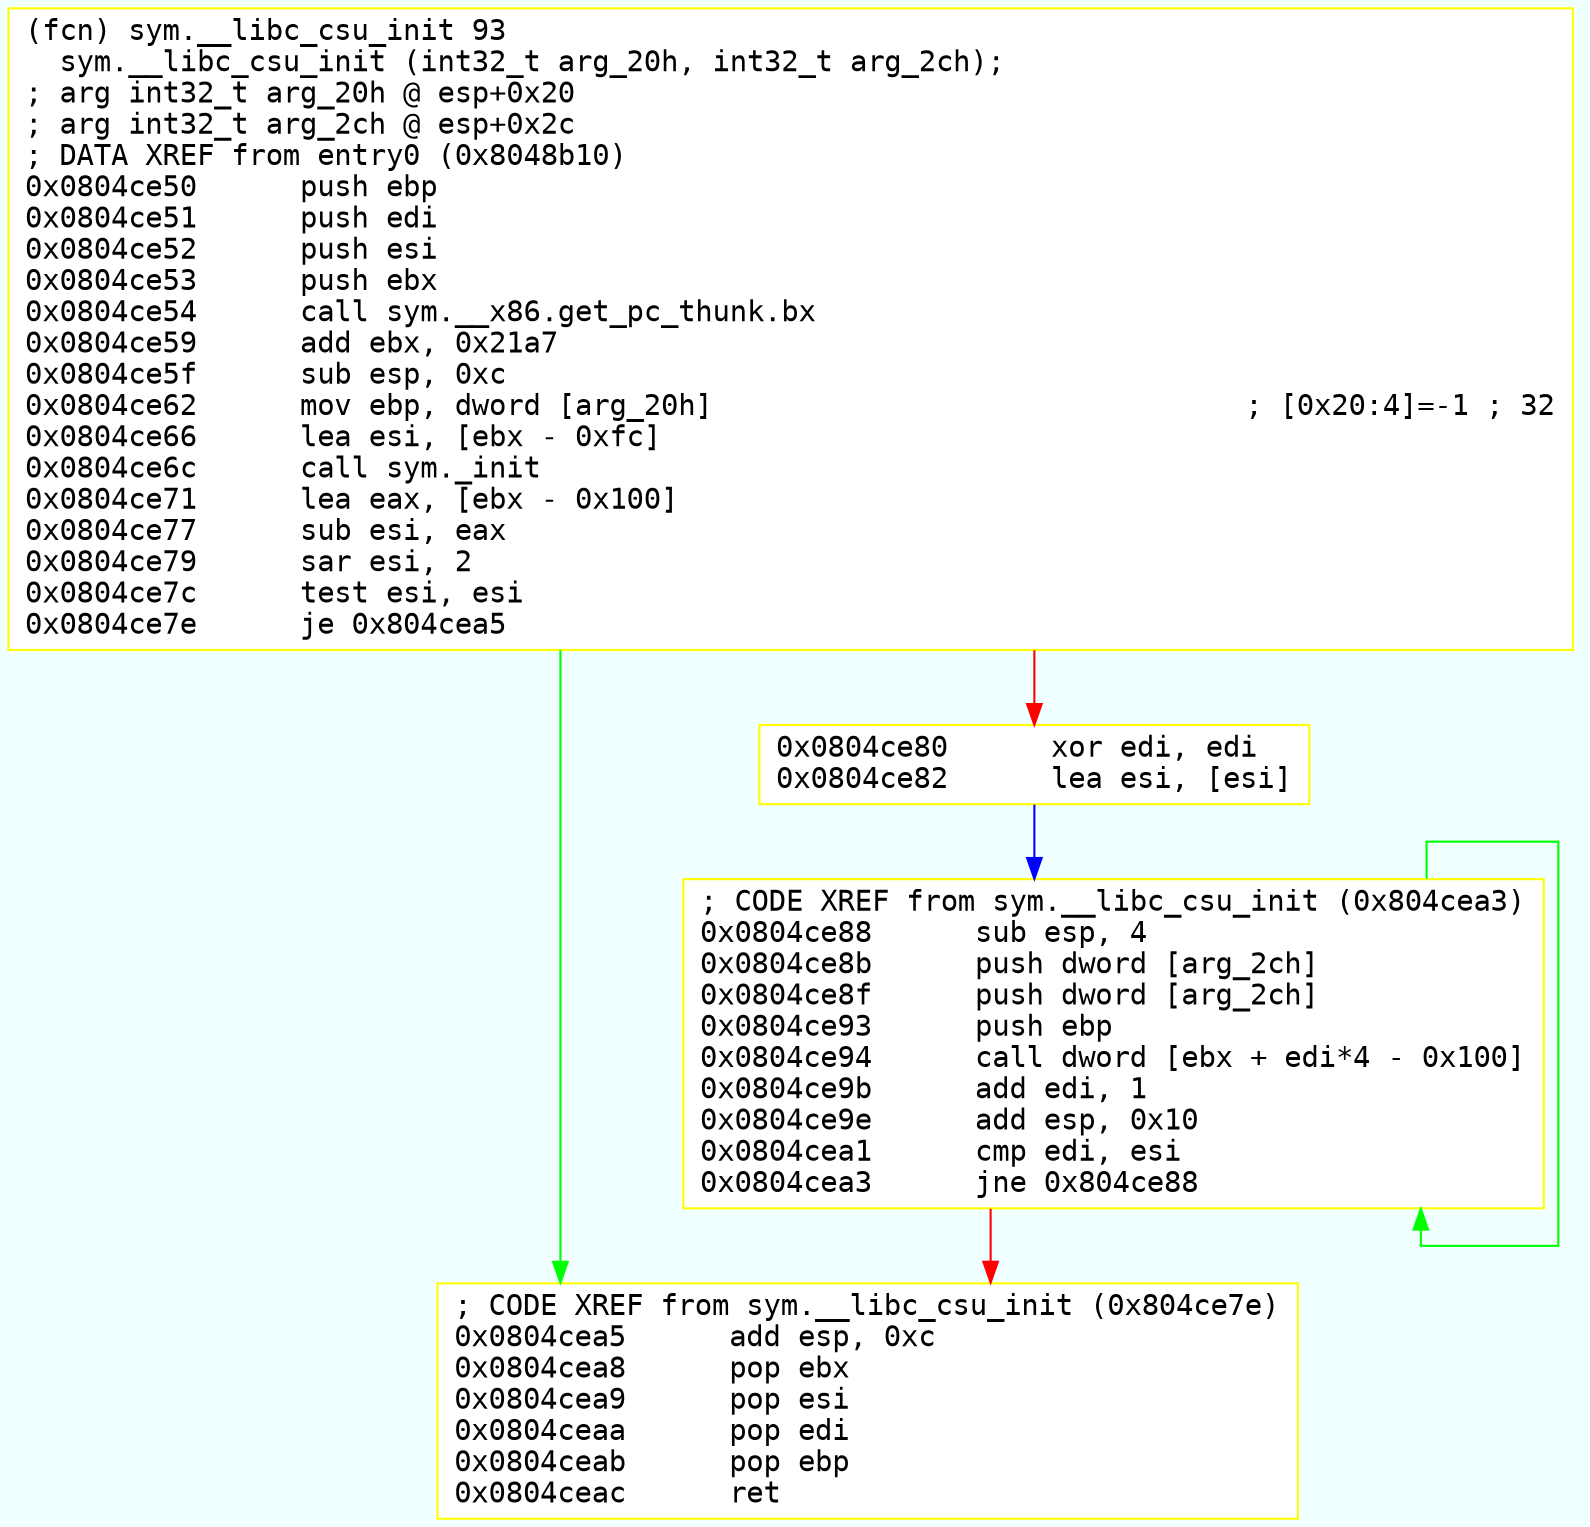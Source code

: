 digraph code {
	graph [bgcolor=azure fontsize=8 fontname="Courier" splines="ortho"];
	node [fillcolor=gray style=filled shape=box];
	edge [arrowhead="normal"];
	"0x0804ce50" -> "0x0804cea5" [color="green"];
	"0x0804ce50" -> "0x0804ce80" [color="red"];
	"0x0804ce50" [URL="sym.__libc_csu_init/0x0804ce50", fillcolor="white",color="yellow", fontname="Courier",label="(fcn) sym.__libc_csu_init 93\l  sym.__libc_csu_init (int32_t arg_20h, int32_t arg_2ch);\l; arg int32_t arg_20h @ esp+0x20\l; arg int32_t arg_2ch @ esp+0x2c\l; DATA XREF from entry0 (0x8048b10)\l0x0804ce50      push ebp\l0x0804ce51      push edi\l0x0804ce52      push esi\l0x0804ce53      push ebx\l0x0804ce54      call sym.__x86.get_pc_thunk.bx\l0x0804ce59      add ebx, 0x21a7\l0x0804ce5f      sub esp, 0xc\l0x0804ce62      mov ebp, dword [arg_20h]                               ; [0x20:4]=-1 ; 32\l0x0804ce66      lea esi, [ebx - 0xfc]\l0x0804ce6c      call sym._init\l0x0804ce71      lea eax, [ebx - 0x100]\l0x0804ce77      sub esi, eax\l0x0804ce79      sar esi, 2\l0x0804ce7c      test esi, esi\l0x0804ce7e      je 0x804cea5\l"]
	"0x0804ce80" -> "0x0804ce88" [color="blue"];
	"0x0804ce80" [URL="sym.__libc_csu_init/0x0804ce80", fillcolor="white",color="yellow", fontname="Courier",label="0x0804ce80      xor edi, edi\l0x0804ce82      lea esi, [esi]\l"]
	"0x0804ce88" -> "0x0804ce88" [color="green"];
	"0x0804ce88" -> "0x0804cea5" [color="red"];
	"0x0804ce88" [URL="sym.__libc_csu_init/0x0804ce88", fillcolor="white",color="yellow", fontname="Courier",label="; CODE XREF from sym.__libc_csu_init (0x804cea3)\l0x0804ce88      sub esp, 4\l0x0804ce8b      push dword [arg_2ch]\l0x0804ce8f      push dword [arg_2ch]\l0x0804ce93      push ebp\l0x0804ce94      call dword [ebx + edi*4 - 0x100]\l0x0804ce9b      add edi, 1\l0x0804ce9e      add esp, 0x10\l0x0804cea1      cmp edi, esi\l0x0804cea3      jne 0x804ce88\l"]
	"0x0804cea5" [URL="sym.__libc_csu_init/0x0804cea5", fillcolor="white",color="yellow", fontname="Courier",label="; CODE XREF from sym.__libc_csu_init (0x804ce7e)\l0x0804cea5      add esp, 0xc\l0x0804cea8      pop ebx\l0x0804cea9      pop esi\l0x0804ceaa      pop edi\l0x0804ceab      pop ebp\l0x0804ceac      ret\l"]
}
